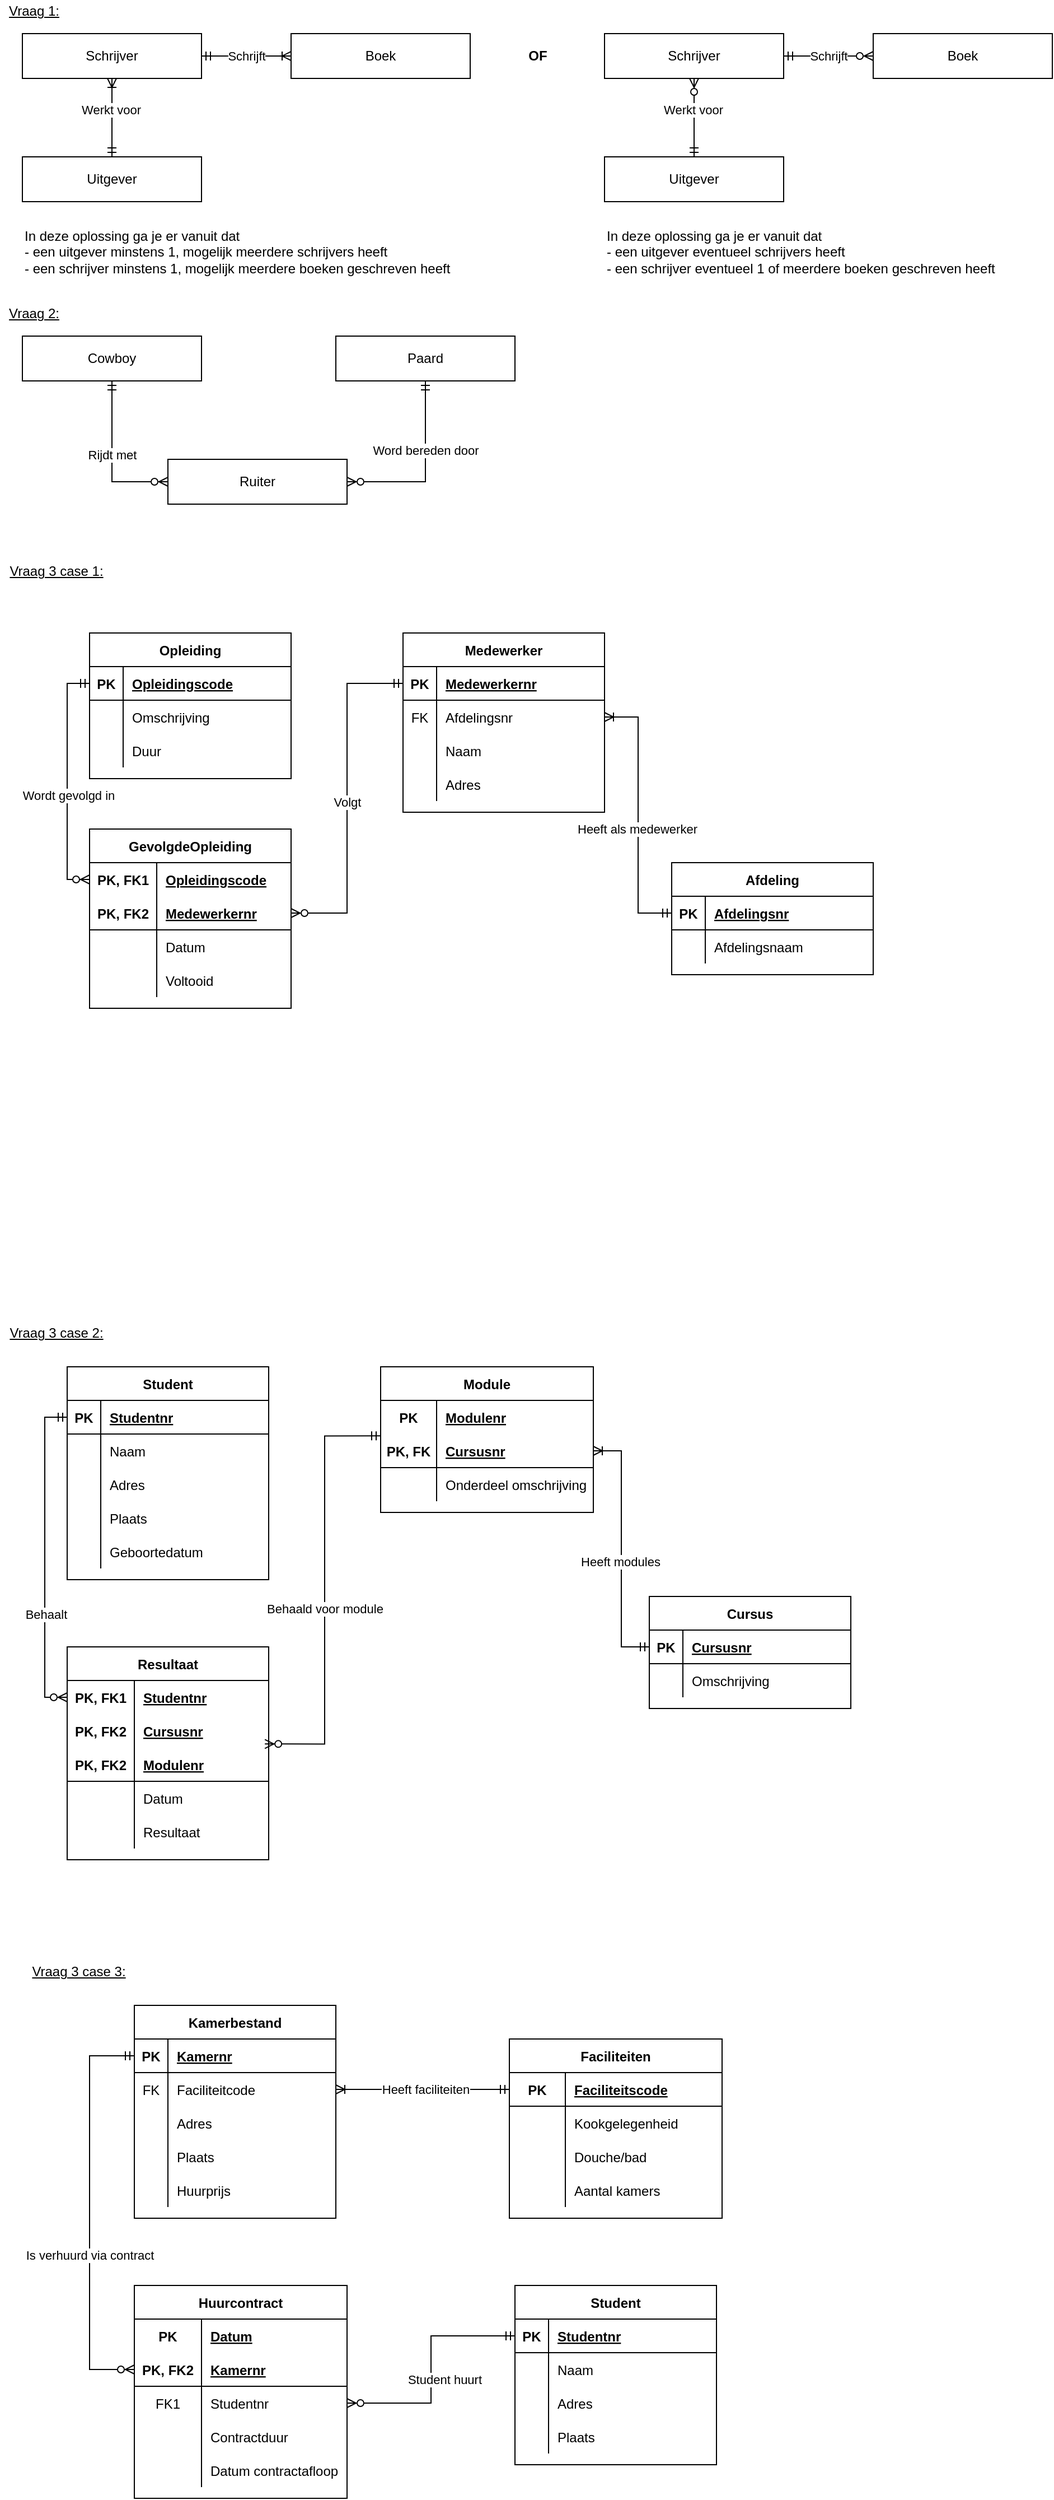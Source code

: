 <mxfile version="13.9.9" type="device"><diagram id="R2lEEEUBdFMjLlhIrx00" name="Page-1"><mxGraphModel dx="1148" dy="567" grid="1" gridSize="10" guides="1" tooltips="1" connect="1" arrows="1" fold="1" page="1" pageScale="1" pageWidth="827" pageHeight="1169" math="0" shadow="0" extFonts="Permanent Marker^https://fonts.googleapis.com/css?family=Permanent+Marker"><root><mxCell id="0"/><mxCell id="1" parent="0"/><mxCell id="2jNXH04NCfbTabxe-P26-4" style="edgeStyle=orthogonalEdgeStyle;rounded=0;orthogonalLoop=1;jettySize=auto;html=1;exitX=0.5;exitY=1;exitDx=0;exitDy=0;entryX=0.5;entryY=0;entryDx=0;entryDy=0;startArrow=ERoneToMany;startFill=0;endArrow=ERmandOne;endFill=0;" parent="1" source="2jNXH04NCfbTabxe-P26-1" target="2jNXH04NCfbTabxe-P26-3" edge="1"><mxGeometry relative="1" as="geometry"/></mxCell><mxCell id="2jNXH04NCfbTabxe-P26-15" value="Werkt voor" style="edgeLabel;html=1;align=center;verticalAlign=middle;resizable=0;points=[];" parent="2jNXH04NCfbTabxe-P26-4" vertex="1" connectable="0"><mxGeometry x="-0.2" y="-1" relative="1" as="geometry"><mxPoint as="offset"/></mxGeometry></mxCell><mxCell id="2jNXH04NCfbTabxe-P26-5" style="edgeStyle=orthogonalEdgeStyle;rounded=0;orthogonalLoop=1;jettySize=auto;html=1;exitX=1;exitY=0.5;exitDx=0;exitDy=0;endArrow=ERoneToMany;endFill=0;startArrow=ERmandOne;startFill=0;" parent="1" source="2jNXH04NCfbTabxe-P26-1" target="2jNXH04NCfbTabxe-P26-2" edge="1"><mxGeometry relative="1" as="geometry"/></mxCell><mxCell id="2jNXH04NCfbTabxe-P26-14" value="Schrijft" style="edgeLabel;html=1;align=center;verticalAlign=middle;resizable=0;points=[];" parent="2jNXH04NCfbTabxe-P26-5" vertex="1" connectable="0"><mxGeometry x="0.25" y="1" relative="1" as="geometry"><mxPoint x="-10" y="1" as="offset"/></mxGeometry></mxCell><mxCell id="2jNXH04NCfbTabxe-P26-1" value="Schrijver" style="whiteSpace=wrap;html=1;align=center;" parent="1" vertex="1"><mxGeometry x="40" y="50" width="160" height="40" as="geometry"/></mxCell><mxCell id="2jNXH04NCfbTabxe-P26-2" value="Boek" style="whiteSpace=wrap;html=1;align=center;" parent="1" vertex="1"><mxGeometry x="280" y="50" width="160" height="40" as="geometry"/></mxCell><mxCell id="2jNXH04NCfbTabxe-P26-3" value="Uitgever" style="whiteSpace=wrap;html=1;align=center;" parent="1" vertex="1"><mxGeometry x="40" y="160" width="160" height="40" as="geometry"/></mxCell><mxCell id="2jNXH04NCfbTabxe-P26-6" value="&lt;u&gt;Vraag 1:&lt;/u&gt;" style="text;html=1;resizable=0;autosize=1;align=center;verticalAlign=middle;points=[];fillColor=none;strokeColor=none;rounded=0;" parent="1" vertex="1"><mxGeometry x="20" y="20" width="60" height="20" as="geometry"/></mxCell><mxCell id="2jNXH04NCfbTabxe-P26-7" value="&lt;u&gt;Vraag 2:&lt;/u&gt;" style="text;html=1;resizable=0;autosize=1;align=center;verticalAlign=middle;points=[];fillColor=none;strokeColor=none;rounded=0;" parent="1" vertex="1"><mxGeometry x="20" y="290" width="60" height="20" as="geometry"/></mxCell><mxCell id="2jNXH04NCfbTabxe-P26-11" style="edgeStyle=orthogonalEdgeStyle;rounded=0;orthogonalLoop=1;jettySize=auto;html=1;exitX=0.5;exitY=1;exitDx=0;exitDy=0;entryX=0;entryY=0.5;entryDx=0;entryDy=0;startArrow=ERmandOne;startFill=0;endArrow=ERzeroToMany;endFill=1;" parent="1" source="2jNXH04NCfbTabxe-P26-8" target="2jNXH04NCfbTabxe-P26-9" edge="1"><mxGeometry relative="1" as="geometry"/></mxCell><mxCell id="2jNXH04NCfbTabxe-P26-16" value="Rijdt met" style="edgeLabel;html=1;align=center;verticalAlign=middle;resizable=0;points=[];" parent="2jNXH04NCfbTabxe-P26-11" vertex="1" connectable="0"><mxGeometry x="-0.057" relative="1" as="geometry"><mxPoint as="offset"/></mxGeometry></mxCell><mxCell id="2jNXH04NCfbTabxe-P26-8" value="Cowboy" style="whiteSpace=wrap;html=1;align=center;" parent="1" vertex="1"><mxGeometry x="40" y="320" width="160" height="40" as="geometry"/></mxCell><mxCell id="2jNXH04NCfbTabxe-P26-9" value="Ruiter" style="whiteSpace=wrap;html=1;align=center;" parent="1" vertex="1"><mxGeometry x="170" y="430" width="160" height="40" as="geometry"/></mxCell><mxCell id="2jNXH04NCfbTabxe-P26-12" style="edgeStyle=orthogonalEdgeStyle;rounded=0;orthogonalLoop=1;jettySize=auto;html=1;exitX=0.5;exitY=1;exitDx=0;exitDy=0;entryX=1;entryY=0.5;entryDx=0;entryDy=0;startArrow=ERmandOne;startFill=0;endArrow=ERzeroToMany;endFill=1;" parent="1" source="2jNXH04NCfbTabxe-P26-10" target="2jNXH04NCfbTabxe-P26-9" edge="1"><mxGeometry relative="1" as="geometry"/></mxCell><mxCell id="2jNXH04NCfbTabxe-P26-17" value="Word bereden door" style="edgeLabel;html=1;align=center;verticalAlign=middle;resizable=0;points=[];" parent="2jNXH04NCfbTabxe-P26-12" vertex="1" connectable="0"><mxGeometry x="-0.225" relative="1" as="geometry"><mxPoint as="offset"/></mxGeometry></mxCell><mxCell id="2jNXH04NCfbTabxe-P26-10" value="Paard" style="whiteSpace=wrap;html=1;align=center;" parent="1" vertex="1"><mxGeometry x="320" y="320" width="160" height="40" as="geometry"/></mxCell><mxCell id="2jNXH04NCfbTabxe-P26-13" value="&lt;u&gt;Vraag 3 case 1:&lt;/u&gt;" style="text;html=1;resizable=0;autosize=1;align=center;verticalAlign=middle;points=[];fillColor=none;strokeColor=none;rounded=0;" parent="1" vertex="1"><mxGeometry x="20" y="520" width="100" height="20" as="geometry"/></mxCell><mxCell id="2jNXH04NCfbTabxe-P26-18" value="Opleiding" style="shape=table;startSize=30;container=1;collapsible=1;childLayout=tableLayout;fixedRows=1;rowLines=0;fontStyle=1;align=center;resizeLast=1;" parent="1" vertex="1"><mxGeometry x="100" y="585" width="180" height="130" as="geometry"/></mxCell><mxCell id="2jNXH04NCfbTabxe-P26-19" value="" style="shape=partialRectangle;collapsible=0;dropTarget=0;pointerEvents=0;fillColor=none;top=0;left=0;bottom=1;right=0;points=[[0,0.5],[1,0.5]];portConstraint=eastwest;" parent="2jNXH04NCfbTabxe-P26-18" vertex="1"><mxGeometry y="30" width="180" height="30" as="geometry"/></mxCell><mxCell id="2jNXH04NCfbTabxe-P26-20" value="PK" style="shape=partialRectangle;connectable=0;fillColor=none;top=0;left=0;bottom=0;right=0;fontStyle=1;overflow=hidden;" parent="2jNXH04NCfbTabxe-P26-19" vertex="1"><mxGeometry width="30" height="30" as="geometry"/></mxCell><mxCell id="2jNXH04NCfbTabxe-P26-21" value="Opleidingscode" style="shape=partialRectangle;connectable=0;fillColor=none;top=0;left=0;bottom=0;right=0;align=left;spacingLeft=6;fontStyle=5;overflow=hidden;" parent="2jNXH04NCfbTabxe-P26-19" vertex="1"><mxGeometry x="30" width="150" height="30" as="geometry"/></mxCell><mxCell id="2jNXH04NCfbTabxe-P26-22" value="" style="shape=partialRectangle;collapsible=0;dropTarget=0;pointerEvents=0;fillColor=none;top=0;left=0;bottom=0;right=0;points=[[0,0.5],[1,0.5]];portConstraint=eastwest;" parent="2jNXH04NCfbTabxe-P26-18" vertex="1"><mxGeometry y="60" width="180" height="30" as="geometry"/></mxCell><mxCell id="2jNXH04NCfbTabxe-P26-23" value="" style="shape=partialRectangle;connectable=0;fillColor=none;top=0;left=0;bottom=0;right=0;editable=1;overflow=hidden;" parent="2jNXH04NCfbTabxe-P26-22" vertex="1"><mxGeometry width="30" height="30" as="geometry"/></mxCell><mxCell id="2jNXH04NCfbTabxe-P26-24" value="Omschrijving" style="shape=partialRectangle;connectable=0;fillColor=none;top=0;left=0;bottom=0;right=0;align=left;spacingLeft=6;overflow=hidden;" parent="2jNXH04NCfbTabxe-P26-22" vertex="1"><mxGeometry x="30" width="150" height="30" as="geometry"/></mxCell><mxCell id="2jNXH04NCfbTabxe-P26-25" value="" style="shape=partialRectangle;collapsible=0;dropTarget=0;pointerEvents=0;fillColor=none;top=0;left=0;bottom=0;right=0;points=[[0,0.5],[1,0.5]];portConstraint=eastwest;" parent="2jNXH04NCfbTabxe-P26-18" vertex="1"><mxGeometry y="90" width="180" height="30" as="geometry"/></mxCell><mxCell id="2jNXH04NCfbTabxe-P26-26" value="" style="shape=partialRectangle;connectable=0;fillColor=none;top=0;left=0;bottom=0;right=0;editable=1;overflow=hidden;" parent="2jNXH04NCfbTabxe-P26-25" vertex="1"><mxGeometry width="30" height="30" as="geometry"/></mxCell><mxCell id="2jNXH04NCfbTabxe-P26-27" value="Duur" style="shape=partialRectangle;connectable=0;fillColor=none;top=0;left=0;bottom=0;right=0;align=left;spacingLeft=6;overflow=hidden;" parent="2jNXH04NCfbTabxe-P26-25" vertex="1"><mxGeometry x="30" width="150" height="30" as="geometry"/></mxCell><mxCell id="2jNXH04NCfbTabxe-P26-31" value="Afdeling" style="shape=table;startSize=30;container=1;collapsible=1;childLayout=tableLayout;fixedRows=1;rowLines=0;fontStyle=1;align=center;resizeLast=1;" parent="1" vertex="1"><mxGeometry x="620" y="790" width="180" height="100" as="geometry"/></mxCell><mxCell id="2jNXH04NCfbTabxe-P26-32" value="" style="shape=partialRectangle;collapsible=0;dropTarget=0;pointerEvents=0;fillColor=none;top=0;left=0;bottom=1;right=0;points=[[0,0.5],[1,0.5]];portConstraint=eastwest;" parent="2jNXH04NCfbTabxe-P26-31" vertex="1"><mxGeometry y="30" width="180" height="30" as="geometry"/></mxCell><mxCell id="2jNXH04NCfbTabxe-P26-33" value="PK" style="shape=partialRectangle;connectable=0;fillColor=none;top=0;left=0;bottom=0;right=0;fontStyle=1;overflow=hidden;" parent="2jNXH04NCfbTabxe-P26-32" vertex="1"><mxGeometry width="30" height="30" as="geometry"/></mxCell><mxCell id="2jNXH04NCfbTabxe-P26-34" value="Afdelingsnr" style="shape=partialRectangle;connectable=0;fillColor=none;top=0;left=0;bottom=0;right=0;align=left;spacingLeft=6;fontStyle=5;overflow=hidden;" parent="2jNXH04NCfbTabxe-P26-32" vertex="1"><mxGeometry x="30" width="150" height="30" as="geometry"/></mxCell><mxCell id="2jNXH04NCfbTabxe-P26-35" value="" style="shape=partialRectangle;collapsible=0;dropTarget=0;pointerEvents=0;fillColor=none;top=0;left=0;bottom=0;right=0;points=[[0,0.5],[1,0.5]];portConstraint=eastwest;" parent="2jNXH04NCfbTabxe-P26-31" vertex="1"><mxGeometry y="60" width="180" height="30" as="geometry"/></mxCell><mxCell id="2jNXH04NCfbTabxe-P26-36" value="" style="shape=partialRectangle;connectable=0;fillColor=none;top=0;left=0;bottom=0;right=0;editable=1;overflow=hidden;" parent="2jNXH04NCfbTabxe-P26-35" vertex="1"><mxGeometry width="30" height="30" as="geometry"/></mxCell><mxCell id="2jNXH04NCfbTabxe-P26-37" value="Afdelingsnaam" style="shape=partialRectangle;connectable=0;fillColor=none;top=0;left=0;bottom=0;right=0;align=left;spacingLeft=6;overflow=hidden;" parent="2jNXH04NCfbTabxe-P26-35" vertex="1"><mxGeometry x="30" width="150" height="30" as="geometry"/></mxCell><mxCell id="2jNXH04NCfbTabxe-P26-44" value="Medewerker" style="shape=table;startSize=30;container=1;collapsible=1;childLayout=tableLayout;fixedRows=1;rowLines=0;fontStyle=1;align=center;resizeLast=1;" parent="1" vertex="1"><mxGeometry x="380" y="585" width="180" height="160" as="geometry"/></mxCell><mxCell id="2jNXH04NCfbTabxe-P26-45" value="" style="shape=partialRectangle;collapsible=0;dropTarget=0;pointerEvents=0;fillColor=none;top=0;left=0;bottom=1;right=0;points=[[0,0.5],[1,0.5]];portConstraint=eastwest;" parent="2jNXH04NCfbTabxe-P26-44" vertex="1"><mxGeometry y="30" width="180" height="30" as="geometry"/></mxCell><mxCell id="2jNXH04NCfbTabxe-P26-46" value="PK" style="shape=partialRectangle;connectable=0;fillColor=none;top=0;left=0;bottom=0;right=0;fontStyle=1;overflow=hidden;" parent="2jNXH04NCfbTabxe-P26-45" vertex="1"><mxGeometry width="30" height="30" as="geometry"/></mxCell><mxCell id="2jNXH04NCfbTabxe-P26-47" value="Medewerkernr" style="shape=partialRectangle;connectable=0;fillColor=none;top=0;left=0;bottom=0;right=0;align=left;spacingLeft=6;fontStyle=5;overflow=hidden;" parent="2jNXH04NCfbTabxe-P26-45" vertex="1"><mxGeometry x="30" width="150" height="30" as="geometry"/></mxCell><mxCell id="2jNXH04NCfbTabxe-P26-54" value="" style="shape=partialRectangle;collapsible=0;dropTarget=0;pointerEvents=0;fillColor=none;top=0;left=0;bottom=0;right=0;points=[[0,0.5],[1,0.5]];portConstraint=eastwest;" parent="2jNXH04NCfbTabxe-P26-44" vertex="1"><mxGeometry y="60" width="180" height="30" as="geometry"/></mxCell><mxCell id="2jNXH04NCfbTabxe-P26-55" value="FK" style="shape=partialRectangle;connectable=0;fillColor=none;top=0;left=0;bottom=0;right=0;editable=1;overflow=hidden;" parent="2jNXH04NCfbTabxe-P26-54" vertex="1"><mxGeometry width="30" height="30" as="geometry"/></mxCell><mxCell id="2jNXH04NCfbTabxe-P26-56" value="Afdelingsnr" style="shape=partialRectangle;connectable=0;fillColor=none;top=0;left=0;bottom=0;right=0;align=left;spacingLeft=6;overflow=hidden;" parent="2jNXH04NCfbTabxe-P26-54" vertex="1"><mxGeometry x="30" width="150" height="30" as="geometry"/></mxCell><mxCell id="2jNXH04NCfbTabxe-P26-48" value="" style="shape=partialRectangle;collapsible=0;dropTarget=0;pointerEvents=0;fillColor=none;top=0;left=0;bottom=0;right=0;points=[[0,0.5],[1,0.5]];portConstraint=eastwest;" parent="2jNXH04NCfbTabxe-P26-44" vertex="1"><mxGeometry y="90" width="180" height="30" as="geometry"/></mxCell><mxCell id="2jNXH04NCfbTabxe-P26-49" value="" style="shape=partialRectangle;connectable=0;fillColor=none;top=0;left=0;bottom=0;right=0;editable=1;overflow=hidden;" parent="2jNXH04NCfbTabxe-P26-48" vertex="1"><mxGeometry width="30" height="30" as="geometry"/></mxCell><mxCell id="2jNXH04NCfbTabxe-P26-50" value="Naam" style="shape=partialRectangle;connectable=0;fillColor=none;top=0;left=0;bottom=0;right=0;align=left;spacingLeft=6;overflow=hidden;" parent="2jNXH04NCfbTabxe-P26-48" vertex="1"><mxGeometry x="30" width="150" height="30" as="geometry"/></mxCell><mxCell id="2jNXH04NCfbTabxe-P26-51" value="" style="shape=partialRectangle;collapsible=0;dropTarget=0;pointerEvents=0;fillColor=none;top=0;left=0;bottom=0;right=0;points=[[0,0.5],[1,0.5]];portConstraint=eastwest;" parent="2jNXH04NCfbTabxe-P26-44" vertex="1"><mxGeometry y="120" width="180" height="30" as="geometry"/></mxCell><mxCell id="2jNXH04NCfbTabxe-P26-52" value="" style="shape=partialRectangle;connectable=0;fillColor=none;top=0;left=0;bottom=0;right=0;editable=1;overflow=hidden;" parent="2jNXH04NCfbTabxe-P26-51" vertex="1"><mxGeometry width="30" height="30" as="geometry"/></mxCell><mxCell id="2jNXH04NCfbTabxe-P26-53" value="Adres" style="shape=partialRectangle;connectable=0;fillColor=none;top=0;left=0;bottom=0;right=0;align=left;spacingLeft=6;overflow=hidden;" parent="2jNXH04NCfbTabxe-P26-51" vertex="1"><mxGeometry x="30" width="150" height="30" as="geometry"/></mxCell><mxCell id="2jNXH04NCfbTabxe-P26-57" value="GevolgdeOpleiding" style="shape=table;startSize=30;container=1;collapsible=1;childLayout=tableLayout;fixedRows=1;rowLines=0;fontStyle=1;align=center;resizeLast=1;" parent="1" vertex="1"><mxGeometry x="100" y="760" width="180" height="160" as="geometry"/></mxCell><mxCell id="2jNXH04NCfbTabxe-P26-61" value="" style="shape=partialRectangle;collapsible=0;dropTarget=0;pointerEvents=0;fillColor=none;top=0;left=0;bottom=0;right=0;points=[[0,0.5],[1,0.5]];portConstraint=eastwest;fontStyle=1" parent="2jNXH04NCfbTabxe-P26-57" vertex="1"><mxGeometry y="30" width="180" height="30" as="geometry"/></mxCell><mxCell id="2jNXH04NCfbTabxe-P26-62" value="PK, FK1" style="shape=partialRectangle;connectable=0;fillColor=none;top=0;left=0;bottom=0;right=0;editable=1;overflow=hidden;fontStyle=1" parent="2jNXH04NCfbTabxe-P26-61" vertex="1"><mxGeometry width="60" height="30" as="geometry"/></mxCell><mxCell id="2jNXH04NCfbTabxe-P26-63" value="Opleidingscode" style="shape=partialRectangle;connectable=0;fillColor=none;top=0;left=0;bottom=0;right=0;align=left;spacingLeft=6;overflow=hidden;fontStyle=5" parent="2jNXH04NCfbTabxe-P26-61" vertex="1"><mxGeometry x="60" width="120" height="30" as="geometry"/></mxCell><mxCell id="2jNXH04NCfbTabxe-P26-58" value="" style="shape=partialRectangle;collapsible=0;dropTarget=0;pointerEvents=0;fillColor=none;top=0;left=0;bottom=1;right=0;points=[[0,0.5],[1,0.5]];portConstraint=eastwest;" parent="2jNXH04NCfbTabxe-P26-57" vertex="1"><mxGeometry y="60" width="180" height="30" as="geometry"/></mxCell><mxCell id="2jNXH04NCfbTabxe-P26-59" value="PK, FK2" style="shape=partialRectangle;connectable=0;fillColor=none;top=0;left=0;bottom=0;right=0;fontStyle=1;overflow=hidden;" parent="2jNXH04NCfbTabxe-P26-58" vertex="1"><mxGeometry width="60" height="30" as="geometry"/></mxCell><mxCell id="2jNXH04NCfbTabxe-P26-60" value="Medewerkernr" style="shape=partialRectangle;connectable=0;fillColor=none;top=0;left=0;bottom=0;right=0;align=left;spacingLeft=6;fontStyle=5;overflow=hidden;" parent="2jNXH04NCfbTabxe-P26-58" vertex="1"><mxGeometry x="60" width="120" height="30" as="geometry"/></mxCell><mxCell id="2jNXH04NCfbTabxe-P26-64" value="" style="shape=partialRectangle;collapsible=0;dropTarget=0;pointerEvents=0;fillColor=none;top=0;left=0;bottom=0;right=0;points=[[0,0.5],[1,0.5]];portConstraint=eastwest;" parent="2jNXH04NCfbTabxe-P26-57" vertex="1"><mxGeometry y="90" width="180" height="30" as="geometry"/></mxCell><mxCell id="2jNXH04NCfbTabxe-P26-65" value="" style="shape=partialRectangle;connectable=0;fillColor=none;top=0;left=0;bottom=0;right=0;editable=1;overflow=hidden;" parent="2jNXH04NCfbTabxe-P26-64" vertex="1"><mxGeometry width="60" height="30" as="geometry"/></mxCell><mxCell id="2jNXH04NCfbTabxe-P26-66" value="Datum" style="shape=partialRectangle;connectable=0;fillColor=none;top=0;left=0;bottom=0;right=0;align=left;spacingLeft=6;overflow=hidden;" parent="2jNXH04NCfbTabxe-P26-64" vertex="1"><mxGeometry x="60" width="120" height="30" as="geometry"/></mxCell><mxCell id="2jNXH04NCfbTabxe-P26-67" value="" style="shape=partialRectangle;collapsible=0;dropTarget=0;pointerEvents=0;fillColor=none;top=0;left=0;bottom=0;right=0;points=[[0,0.5],[1,0.5]];portConstraint=eastwest;" parent="2jNXH04NCfbTabxe-P26-57" vertex="1"><mxGeometry y="120" width="180" height="30" as="geometry"/></mxCell><mxCell id="2jNXH04NCfbTabxe-P26-68" value="" style="shape=partialRectangle;connectable=0;fillColor=none;top=0;left=0;bottom=0;right=0;editable=1;overflow=hidden;" parent="2jNXH04NCfbTabxe-P26-67" vertex="1"><mxGeometry width="60" height="30" as="geometry"/></mxCell><mxCell id="2jNXH04NCfbTabxe-P26-69" value="Voltooid" style="shape=partialRectangle;connectable=0;fillColor=none;top=0;left=0;bottom=0;right=0;align=left;spacingLeft=6;overflow=hidden;" parent="2jNXH04NCfbTabxe-P26-67" vertex="1"><mxGeometry x="60" width="120" height="30" as="geometry"/></mxCell><mxCell id="2jNXH04NCfbTabxe-P26-70" value="&lt;u&gt;Vraag 3 case 2:&lt;/u&gt;" style="text;html=1;resizable=0;autosize=1;align=center;verticalAlign=middle;points=[];fillColor=none;strokeColor=none;rounded=0;" parent="1" vertex="1"><mxGeometry x="20" y="1200" width="100" height="20" as="geometry"/></mxCell><mxCell id="2jNXH04NCfbTabxe-P26-71" style="edgeStyle=orthogonalEdgeStyle;rounded=0;orthogonalLoop=1;jettySize=auto;html=1;entryX=0;entryY=0.5;entryDx=0;entryDy=0;startArrow=ERmandOne;startFill=0;endArrow=ERzeroToMany;endFill=1;exitX=0;exitY=0.5;exitDx=0;exitDy=0;" parent="1" source="2jNXH04NCfbTabxe-P26-19" target="2jNXH04NCfbTabxe-P26-61" edge="1"><mxGeometry relative="1" as="geometry"/></mxCell><mxCell id="2jNXH04NCfbTabxe-P26-72" value="Wordt gevolgd in" style="edgeLabel;html=1;align=center;verticalAlign=middle;resizable=0;points=[];" parent="2jNXH04NCfbTabxe-P26-71" vertex="1" connectable="0"><mxGeometry x="0.116" y="1" relative="1" as="geometry"><mxPoint as="offset"/></mxGeometry></mxCell><mxCell id="2jNXH04NCfbTabxe-P26-73" style="edgeStyle=orthogonalEdgeStyle;rounded=0;orthogonalLoop=1;jettySize=auto;html=1;exitX=0;exitY=0.5;exitDx=0;exitDy=0;entryX=1;entryY=0.5;entryDx=0;entryDy=0;startArrow=ERmandOne;startFill=0;endArrow=ERzeroToMany;endFill=1;" parent="1" source="2jNXH04NCfbTabxe-P26-45" target="2jNXH04NCfbTabxe-P26-58" edge="1"><mxGeometry relative="1" as="geometry"/></mxCell><mxCell id="2jNXH04NCfbTabxe-P26-74" value="Volgt" style="edgeLabel;html=1;align=center;verticalAlign=middle;resizable=0;points=[];" parent="2jNXH04NCfbTabxe-P26-73" vertex="1" connectable="0"><mxGeometry x="0.327" y="1" relative="1" as="geometry"><mxPoint x="-1" y="-47" as="offset"/></mxGeometry></mxCell><mxCell id="2jNXH04NCfbTabxe-P26-75" style="edgeStyle=orthogonalEdgeStyle;rounded=0;orthogonalLoop=1;jettySize=auto;html=1;exitX=0;exitY=0.5;exitDx=0;exitDy=0;entryX=1;entryY=0.5;entryDx=0;entryDy=0;startArrow=ERmandOne;startFill=0;endArrow=ERoneToMany;endFill=0;" parent="1" source="2jNXH04NCfbTabxe-P26-32" target="2jNXH04NCfbTabxe-P26-54" edge="1"><mxGeometry relative="1" as="geometry"/></mxCell><mxCell id="2jNXH04NCfbTabxe-P26-76" value="Heeft als medewerker" style="edgeLabel;html=1;align=center;verticalAlign=middle;resizable=0;points=[];" parent="2jNXH04NCfbTabxe-P26-75" vertex="1" connectable="0"><mxGeometry x="-0.25" y="1" relative="1" as="geometry"><mxPoint y="-17" as="offset"/></mxGeometry></mxCell><mxCell id="2jNXH04NCfbTabxe-P26-77" value="Student" style="shape=table;startSize=30;container=1;collapsible=1;childLayout=tableLayout;fixedRows=1;rowLines=0;fontStyle=1;align=center;resizeLast=1;" parent="1" vertex="1"><mxGeometry x="80" y="1240" width="180" height="190" as="geometry"/></mxCell><mxCell id="2jNXH04NCfbTabxe-P26-78" value="" style="shape=partialRectangle;collapsible=0;dropTarget=0;pointerEvents=0;fillColor=none;top=0;left=0;bottom=1;right=0;points=[[0,0.5],[1,0.5]];portConstraint=eastwest;" parent="2jNXH04NCfbTabxe-P26-77" vertex="1"><mxGeometry y="30" width="180" height="30" as="geometry"/></mxCell><mxCell id="2jNXH04NCfbTabxe-P26-79" value="PK" style="shape=partialRectangle;connectable=0;fillColor=none;top=0;left=0;bottom=0;right=0;fontStyle=1;overflow=hidden;" parent="2jNXH04NCfbTabxe-P26-78" vertex="1"><mxGeometry width="30" height="30" as="geometry"/></mxCell><mxCell id="2jNXH04NCfbTabxe-P26-80" value="Studentnr" style="shape=partialRectangle;connectable=0;fillColor=none;top=0;left=0;bottom=0;right=0;align=left;spacingLeft=6;fontStyle=5;overflow=hidden;" parent="2jNXH04NCfbTabxe-P26-78" vertex="1"><mxGeometry x="30" width="150" height="30" as="geometry"/></mxCell><mxCell id="2jNXH04NCfbTabxe-P26-81" value="" style="shape=partialRectangle;collapsible=0;dropTarget=0;pointerEvents=0;fillColor=none;top=0;left=0;bottom=0;right=0;points=[[0,0.5],[1,0.5]];portConstraint=eastwest;" parent="2jNXH04NCfbTabxe-P26-77" vertex="1"><mxGeometry y="60" width="180" height="30" as="geometry"/></mxCell><mxCell id="2jNXH04NCfbTabxe-P26-82" value="" style="shape=partialRectangle;connectable=0;fillColor=none;top=0;left=0;bottom=0;right=0;editable=1;overflow=hidden;" parent="2jNXH04NCfbTabxe-P26-81" vertex="1"><mxGeometry width="30" height="30" as="geometry"/></mxCell><mxCell id="2jNXH04NCfbTabxe-P26-83" value="Naam" style="shape=partialRectangle;connectable=0;fillColor=none;top=0;left=0;bottom=0;right=0;align=left;spacingLeft=6;overflow=hidden;" parent="2jNXH04NCfbTabxe-P26-81" vertex="1"><mxGeometry x="30" width="150" height="30" as="geometry"/></mxCell><mxCell id="2jNXH04NCfbTabxe-P26-84" value="" style="shape=partialRectangle;collapsible=0;dropTarget=0;pointerEvents=0;fillColor=none;top=0;left=0;bottom=0;right=0;points=[[0,0.5],[1,0.5]];portConstraint=eastwest;" parent="2jNXH04NCfbTabxe-P26-77" vertex="1"><mxGeometry y="90" width="180" height="30" as="geometry"/></mxCell><mxCell id="2jNXH04NCfbTabxe-P26-85" value="" style="shape=partialRectangle;connectable=0;fillColor=none;top=0;left=0;bottom=0;right=0;editable=1;overflow=hidden;" parent="2jNXH04NCfbTabxe-P26-84" vertex="1"><mxGeometry width="30" height="30" as="geometry"/></mxCell><mxCell id="2jNXH04NCfbTabxe-P26-86" value="Adres" style="shape=partialRectangle;connectable=0;fillColor=none;top=0;left=0;bottom=0;right=0;align=left;spacingLeft=6;overflow=hidden;" parent="2jNXH04NCfbTabxe-P26-84" vertex="1"><mxGeometry x="30" width="150" height="30" as="geometry"/></mxCell><mxCell id="2jNXH04NCfbTabxe-P26-126" value="" style="shape=partialRectangle;collapsible=0;dropTarget=0;pointerEvents=0;fillColor=none;top=0;left=0;bottom=0;right=0;points=[[0,0.5],[1,0.5]];portConstraint=eastwest;" parent="2jNXH04NCfbTabxe-P26-77" vertex="1"><mxGeometry y="120" width="180" height="30" as="geometry"/></mxCell><mxCell id="2jNXH04NCfbTabxe-P26-127" value="" style="shape=partialRectangle;connectable=0;fillColor=none;top=0;left=0;bottom=0;right=0;editable=1;overflow=hidden;" parent="2jNXH04NCfbTabxe-P26-126" vertex="1"><mxGeometry width="30" height="30" as="geometry"/></mxCell><mxCell id="2jNXH04NCfbTabxe-P26-128" value="Plaats" style="shape=partialRectangle;connectable=0;fillColor=none;top=0;left=0;bottom=0;right=0;align=left;spacingLeft=6;overflow=hidden;" parent="2jNXH04NCfbTabxe-P26-126" vertex="1"><mxGeometry x="30" width="150" height="30" as="geometry"/></mxCell><mxCell id="2jNXH04NCfbTabxe-P26-129" value="" style="shape=partialRectangle;collapsible=0;dropTarget=0;pointerEvents=0;fillColor=none;top=0;left=0;bottom=0;right=0;points=[[0,0.5],[1,0.5]];portConstraint=eastwest;" parent="2jNXH04NCfbTabxe-P26-77" vertex="1"><mxGeometry y="150" width="180" height="30" as="geometry"/></mxCell><mxCell id="2jNXH04NCfbTabxe-P26-130" value="" style="shape=partialRectangle;connectable=0;fillColor=none;top=0;left=0;bottom=0;right=0;editable=1;overflow=hidden;" parent="2jNXH04NCfbTabxe-P26-129" vertex="1"><mxGeometry width="30" height="30" as="geometry"/></mxCell><mxCell id="2jNXH04NCfbTabxe-P26-131" value="Geboortedatum" style="shape=partialRectangle;connectable=0;fillColor=none;top=0;left=0;bottom=0;right=0;align=left;spacingLeft=6;overflow=hidden;" parent="2jNXH04NCfbTabxe-P26-129" vertex="1"><mxGeometry x="30" width="150" height="30" as="geometry"/></mxCell><mxCell id="2jNXH04NCfbTabxe-P26-87" value="Cursus" style="shape=table;startSize=30;container=1;collapsible=1;childLayout=tableLayout;fixedRows=1;rowLines=0;fontStyle=1;align=center;resizeLast=1;" parent="1" vertex="1"><mxGeometry x="600" y="1445" width="180" height="100" as="geometry"/></mxCell><mxCell id="2jNXH04NCfbTabxe-P26-88" value="" style="shape=partialRectangle;collapsible=0;dropTarget=0;pointerEvents=0;fillColor=none;top=0;left=0;bottom=1;right=0;points=[[0,0.5],[1,0.5]];portConstraint=eastwest;" parent="2jNXH04NCfbTabxe-P26-87" vertex="1"><mxGeometry y="30" width="180" height="30" as="geometry"/></mxCell><mxCell id="2jNXH04NCfbTabxe-P26-89" value="PK" style="shape=partialRectangle;connectable=0;fillColor=none;top=0;left=0;bottom=0;right=0;fontStyle=1;overflow=hidden;" parent="2jNXH04NCfbTabxe-P26-88" vertex="1"><mxGeometry width="30" height="30" as="geometry"/></mxCell><mxCell id="2jNXH04NCfbTabxe-P26-90" value="Cursusnr" style="shape=partialRectangle;connectable=0;fillColor=none;top=0;left=0;bottom=0;right=0;align=left;spacingLeft=6;fontStyle=5;overflow=hidden;" parent="2jNXH04NCfbTabxe-P26-88" vertex="1"><mxGeometry x="30" width="150" height="30" as="geometry"/></mxCell><mxCell id="2jNXH04NCfbTabxe-P26-91" value="" style="shape=partialRectangle;collapsible=0;dropTarget=0;pointerEvents=0;fillColor=none;top=0;left=0;bottom=0;right=0;points=[[0,0.5],[1,0.5]];portConstraint=eastwest;" parent="2jNXH04NCfbTabxe-P26-87" vertex="1"><mxGeometry y="60" width="180" height="30" as="geometry"/></mxCell><mxCell id="2jNXH04NCfbTabxe-P26-92" value="" style="shape=partialRectangle;connectable=0;fillColor=none;top=0;left=0;bottom=0;right=0;editable=1;overflow=hidden;" parent="2jNXH04NCfbTabxe-P26-91" vertex="1"><mxGeometry width="30" height="30" as="geometry"/></mxCell><mxCell id="2jNXH04NCfbTabxe-P26-93" value="Omschrijving" style="shape=partialRectangle;connectable=0;fillColor=none;top=0;left=0;bottom=0;right=0;align=left;spacingLeft=6;overflow=hidden;" parent="2jNXH04NCfbTabxe-P26-91" vertex="1"><mxGeometry x="30" width="150" height="30" as="geometry"/></mxCell><mxCell id="2jNXH04NCfbTabxe-P26-94" value="Module" style="shape=table;startSize=30;container=1;collapsible=1;childLayout=tableLayout;fixedRows=1;rowLines=0;fontStyle=1;align=center;resizeLast=1;" parent="1" vertex="1"><mxGeometry x="360" y="1240" width="190" height="130" as="geometry"/></mxCell><mxCell id="2jNXH04NCfbTabxe-P26-98" value="" style="shape=partialRectangle;collapsible=0;dropTarget=0;pointerEvents=0;fillColor=none;top=0;left=0;bottom=0;right=0;points=[[0,0.5],[1,0.5]];portConstraint=eastwest;" parent="2jNXH04NCfbTabxe-P26-94" vertex="1"><mxGeometry y="30" width="190" height="30" as="geometry"/></mxCell><mxCell id="2jNXH04NCfbTabxe-P26-99" value="PK" style="shape=partialRectangle;connectable=0;fillColor=none;top=0;left=0;bottom=0;right=0;editable=1;overflow=hidden;fontStyle=1" parent="2jNXH04NCfbTabxe-P26-98" vertex="1"><mxGeometry width="50" height="30" as="geometry"/></mxCell><mxCell id="2jNXH04NCfbTabxe-P26-100" value="Modulenr" style="shape=partialRectangle;connectable=0;fillColor=none;top=0;left=0;bottom=0;right=0;align=left;spacingLeft=6;overflow=hidden;fontStyle=5" parent="2jNXH04NCfbTabxe-P26-98" vertex="1"><mxGeometry x="50" width="140" height="30" as="geometry"/></mxCell><mxCell id="2jNXH04NCfbTabxe-P26-95" value="" style="shape=partialRectangle;collapsible=0;dropTarget=0;pointerEvents=0;fillColor=none;top=0;left=0;bottom=1;right=0;points=[[0,0.5],[1,0.5]];portConstraint=eastwest;" parent="2jNXH04NCfbTabxe-P26-94" vertex="1"><mxGeometry y="60" width="190" height="30" as="geometry"/></mxCell><mxCell id="2jNXH04NCfbTabxe-P26-96" value="PK, FK" style="shape=partialRectangle;connectable=0;fillColor=none;top=0;left=0;bottom=0;right=0;fontStyle=1;overflow=hidden;" parent="2jNXH04NCfbTabxe-P26-95" vertex="1"><mxGeometry width="50" height="30" as="geometry"/></mxCell><mxCell id="2jNXH04NCfbTabxe-P26-97" value="Cursusnr" style="shape=partialRectangle;connectable=0;fillColor=none;top=0;left=0;bottom=0;right=0;align=left;spacingLeft=6;fontStyle=5;overflow=hidden;" parent="2jNXH04NCfbTabxe-P26-95" vertex="1"><mxGeometry x="50" width="140" height="30" as="geometry"/></mxCell><mxCell id="2jNXH04NCfbTabxe-P26-101" value="" style="shape=partialRectangle;collapsible=0;dropTarget=0;pointerEvents=0;fillColor=none;top=0;left=0;bottom=0;right=0;points=[[0,0.5],[1,0.5]];portConstraint=eastwest;" parent="2jNXH04NCfbTabxe-P26-94" vertex="1"><mxGeometry y="90" width="190" height="30" as="geometry"/></mxCell><mxCell id="2jNXH04NCfbTabxe-P26-102" value="" style="shape=partialRectangle;connectable=0;fillColor=none;top=0;left=0;bottom=0;right=0;editable=1;overflow=hidden;" parent="2jNXH04NCfbTabxe-P26-101" vertex="1"><mxGeometry width="50" height="30" as="geometry"/></mxCell><mxCell id="2jNXH04NCfbTabxe-P26-103" value="Onderdeel omschrijving" style="shape=partialRectangle;connectable=0;fillColor=none;top=0;left=0;bottom=0;right=0;align=left;spacingLeft=6;overflow=hidden;" parent="2jNXH04NCfbTabxe-P26-101" vertex="1"><mxGeometry x="50" width="140" height="30" as="geometry"/></mxCell><mxCell id="2jNXH04NCfbTabxe-P26-107" value="Resultaat" style="shape=table;startSize=30;container=1;collapsible=1;childLayout=tableLayout;fixedRows=1;rowLines=0;fontStyle=1;align=center;resizeLast=1;" parent="1" vertex="1"><mxGeometry x="80" y="1490" width="180" height="190" as="geometry"/></mxCell><mxCell id="2jNXH04NCfbTabxe-P26-108" value="" style="shape=partialRectangle;collapsible=0;dropTarget=0;pointerEvents=0;fillColor=none;top=0;left=0;bottom=0;right=0;points=[[0,0.5],[1,0.5]];portConstraint=eastwest;fontStyle=1" parent="2jNXH04NCfbTabxe-P26-107" vertex="1"><mxGeometry y="30" width="180" height="30" as="geometry"/></mxCell><mxCell id="2jNXH04NCfbTabxe-P26-109" value="PK, FK1" style="shape=partialRectangle;connectable=0;fillColor=none;top=0;left=0;bottom=0;right=0;editable=1;overflow=hidden;fontStyle=1" parent="2jNXH04NCfbTabxe-P26-108" vertex="1"><mxGeometry width="60" height="30" as="geometry"/></mxCell><mxCell id="2jNXH04NCfbTabxe-P26-110" value="Studentnr" style="shape=partialRectangle;connectable=0;fillColor=none;top=0;left=0;bottom=0;right=0;align=left;spacingLeft=6;overflow=hidden;fontStyle=5" parent="2jNXH04NCfbTabxe-P26-108" vertex="1"><mxGeometry x="60" width="120" height="30" as="geometry"/></mxCell><mxCell id="2jNXH04NCfbTabxe-P26-138" value="" style="shape=partialRectangle;collapsible=0;dropTarget=0;pointerEvents=0;fillColor=none;top=0;left=0;bottom=0;right=0;points=[[0,0.5],[1,0.5]];portConstraint=eastwest;fontStyle=1" parent="2jNXH04NCfbTabxe-P26-107" vertex="1"><mxGeometry y="60" width="180" height="30" as="geometry"/></mxCell><mxCell id="2jNXH04NCfbTabxe-P26-139" value="PK, FK2" style="shape=partialRectangle;connectable=0;fillColor=none;top=0;left=0;bottom=0;right=0;editable=1;overflow=hidden;fontStyle=1" parent="2jNXH04NCfbTabxe-P26-138" vertex="1"><mxGeometry width="60" height="30" as="geometry"/></mxCell><mxCell id="2jNXH04NCfbTabxe-P26-140" value="Cursusnr" style="shape=partialRectangle;connectable=0;fillColor=none;top=0;left=0;bottom=0;right=0;align=left;spacingLeft=6;overflow=hidden;fontStyle=5" parent="2jNXH04NCfbTabxe-P26-138" vertex="1"><mxGeometry x="60" width="120" height="30" as="geometry"/></mxCell><mxCell id="2jNXH04NCfbTabxe-P26-111" value="" style="shape=partialRectangle;collapsible=0;dropTarget=0;pointerEvents=0;fillColor=none;top=0;left=0;bottom=1;right=0;points=[[0,0.5],[1,0.5]];portConstraint=eastwest;" parent="2jNXH04NCfbTabxe-P26-107" vertex="1"><mxGeometry y="90" width="180" height="30" as="geometry"/></mxCell><mxCell id="2jNXH04NCfbTabxe-P26-112" value="PK, FK2" style="shape=partialRectangle;connectable=0;fillColor=none;top=0;left=0;bottom=0;right=0;fontStyle=1;overflow=hidden;" parent="2jNXH04NCfbTabxe-P26-111" vertex="1"><mxGeometry width="60" height="30" as="geometry"/></mxCell><mxCell id="2jNXH04NCfbTabxe-P26-113" value="Modulenr" style="shape=partialRectangle;connectable=0;fillColor=none;top=0;left=0;bottom=0;right=0;align=left;spacingLeft=6;fontStyle=5;overflow=hidden;" parent="2jNXH04NCfbTabxe-P26-111" vertex="1"><mxGeometry x="60" width="120" height="30" as="geometry"/></mxCell><mxCell id="2jNXH04NCfbTabxe-P26-114" value="" style="shape=partialRectangle;collapsible=0;dropTarget=0;pointerEvents=0;fillColor=none;top=0;left=0;bottom=0;right=0;points=[[0,0.5],[1,0.5]];portConstraint=eastwest;" parent="2jNXH04NCfbTabxe-P26-107" vertex="1"><mxGeometry y="120" width="180" height="30" as="geometry"/></mxCell><mxCell id="2jNXH04NCfbTabxe-P26-115" value="" style="shape=partialRectangle;connectable=0;fillColor=none;top=0;left=0;bottom=0;right=0;editable=1;overflow=hidden;" parent="2jNXH04NCfbTabxe-P26-114" vertex="1"><mxGeometry width="60" height="30" as="geometry"/></mxCell><mxCell id="2jNXH04NCfbTabxe-P26-116" value="Datum" style="shape=partialRectangle;connectable=0;fillColor=none;top=0;left=0;bottom=0;right=0;align=left;spacingLeft=6;overflow=hidden;" parent="2jNXH04NCfbTabxe-P26-114" vertex="1"><mxGeometry x="60" width="120" height="30" as="geometry"/></mxCell><mxCell id="2jNXH04NCfbTabxe-P26-117" value="" style="shape=partialRectangle;collapsible=0;dropTarget=0;pointerEvents=0;fillColor=none;top=0;left=0;bottom=0;right=0;points=[[0,0.5],[1,0.5]];portConstraint=eastwest;" parent="2jNXH04NCfbTabxe-P26-107" vertex="1"><mxGeometry y="150" width="180" height="30" as="geometry"/></mxCell><mxCell id="2jNXH04NCfbTabxe-P26-118" value="" style="shape=partialRectangle;connectable=0;fillColor=none;top=0;left=0;bottom=0;right=0;editable=1;overflow=hidden;" parent="2jNXH04NCfbTabxe-P26-117" vertex="1"><mxGeometry width="60" height="30" as="geometry"/></mxCell><mxCell id="2jNXH04NCfbTabxe-P26-119" value="Resultaat" style="shape=partialRectangle;connectable=0;fillColor=none;top=0;left=0;bottom=0;right=0;align=left;spacingLeft=6;overflow=hidden;" parent="2jNXH04NCfbTabxe-P26-117" vertex="1"><mxGeometry x="60" width="120" height="30" as="geometry"/></mxCell><mxCell id="2jNXH04NCfbTabxe-P26-120" style="edgeStyle=orthogonalEdgeStyle;rounded=0;orthogonalLoop=1;jettySize=auto;html=1;entryX=0;entryY=0.5;entryDx=0;entryDy=0;startArrow=ERmandOne;startFill=0;endArrow=ERzeroToMany;endFill=1;exitX=0;exitY=0.5;exitDx=0;exitDy=0;" parent="1" source="2jNXH04NCfbTabxe-P26-78" target="2jNXH04NCfbTabxe-P26-108" edge="1"><mxGeometry relative="1" as="geometry"/></mxCell><mxCell id="2jNXH04NCfbTabxe-P26-121" value="Behaalt" style="edgeLabel;html=1;align=center;verticalAlign=middle;resizable=0;points=[];" parent="2jNXH04NCfbTabxe-P26-120" vertex="1" connectable="0"><mxGeometry x="0.116" y="1" relative="1" as="geometry"><mxPoint y="33.33" as="offset"/></mxGeometry></mxCell><mxCell id="2jNXH04NCfbTabxe-P26-122" style="edgeStyle=orthogonalEdgeStyle;rounded=0;orthogonalLoop=1;jettySize=auto;html=1;exitX=0;exitY=0.056;exitDx=0;exitDy=0;entryX=0.981;entryY=-0.111;entryDx=0;entryDy=0;startArrow=ERmandOne;startFill=0;endArrow=ERzeroToMany;endFill=1;entryPerimeter=0;exitPerimeter=0;" parent="1" source="2jNXH04NCfbTabxe-P26-95" target="2jNXH04NCfbTabxe-P26-111" edge="1"><mxGeometry relative="1" as="geometry"><Array as="points"><mxPoint x="310" y="1302"/><mxPoint x="310" y="1577"/></Array></mxGeometry></mxCell><mxCell id="2jNXH04NCfbTabxe-P26-123" value="Behaald voor module" style="edgeLabel;html=1;align=center;verticalAlign=middle;resizable=0;points=[];" parent="2jNXH04NCfbTabxe-P26-122" vertex="1" connectable="0"><mxGeometry x="0.327" y="1" relative="1" as="geometry"><mxPoint x="-1" y="-47" as="offset"/></mxGeometry></mxCell><mxCell id="2jNXH04NCfbTabxe-P26-124" style="edgeStyle=orthogonalEdgeStyle;rounded=0;orthogonalLoop=1;jettySize=auto;html=1;exitX=0;exitY=0.5;exitDx=0;exitDy=0;entryX=1;entryY=0.5;entryDx=0;entryDy=0;startArrow=ERmandOne;startFill=0;endArrow=ERoneToMany;endFill=0;" parent="1" source="2jNXH04NCfbTabxe-P26-88" target="2jNXH04NCfbTabxe-P26-95" edge="1"><mxGeometry relative="1" as="geometry"/></mxCell><mxCell id="2jNXH04NCfbTabxe-P26-125" value="Heeft modules" style="edgeLabel;html=1;align=center;verticalAlign=middle;resizable=0;points=[];" parent="2jNXH04NCfbTabxe-P26-124" vertex="1" connectable="0"><mxGeometry x="-0.25" y="1" relative="1" as="geometry"><mxPoint y="-17" as="offset"/></mxGeometry></mxCell><mxCell id="2jNXH04NCfbTabxe-P26-141" value="&lt;u&gt;Vraag 3 case 3:&lt;/u&gt;" style="text;html=1;resizable=0;autosize=1;align=center;verticalAlign=middle;points=[];fillColor=none;strokeColor=none;rounded=0;" parent="1" vertex="1"><mxGeometry x="40" y="1770" width="100" height="20" as="geometry"/></mxCell><mxCell id="2jNXH04NCfbTabxe-P26-142" value="Kamerbestand" style="shape=table;startSize=30;container=1;collapsible=1;childLayout=tableLayout;fixedRows=1;rowLines=0;fontStyle=1;align=center;resizeLast=1;" parent="1" vertex="1"><mxGeometry x="140" y="1810" width="180" height="190" as="geometry"/></mxCell><mxCell id="2jNXH04NCfbTabxe-P26-143" value="" style="shape=partialRectangle;collapsible=0;dropTarget=0;pointerEvents=0;fillColor=none;top=0;left=0;bottom=1;right=0;points=[[0,0.5],[1,0.5]];portConstraint=eastwest;" parent="2jNXH04NCfbTabxe-P26-142" vertex="1"><mxGeometry y="30" width="180" height="30" as="geometry"/></mxCell><mxCell id="2jNXH04NCfbTabxe-P26-144" value="PK" style="shape=partialRectangle;connectable=0;fillColor=none;top=0;left=0;bottom=0;right=0;fontStyle=1;overflow=hidden;" parent="2jNXH04NCfbTabxe-P26-143" vertex="1"><mxGeometry width="30" height="30" as="geometry"/></mxCell><mxCell id="2jNXH04NCfbTabxe-P26-145" value="Kamernr" style="shape=partialRectangle;connectable=0;fillColor=none;top=0;left=0;bottom=0;right=0;align=left;spacingLeft=6;fontStyle=5;overflow=hidden;" parent="2jNXH04NCfbTabxe-P26-143" vertex="1"><mxGeometry x="30" width="150" height="30" as="geometry"/></mxCell><mxCell id="2jNXH04NCfbTabxe-P26-146" value="" style="shape=partialRectangle;collapsible=0;dropTarget=0;pointerEvents=0;fillColor=none;top=0;left=0;bottom=0;right=0;points=[[0,0.5],[1,0.5]];portConstraint=eastwest;" parent="2jNXH04NCfbTabxe-P26-142" vertex="1"><mxGeometry y="60" width="180" height="30" as="geometry"/></mxCell><mxCell id="2jNXH04NCfbTabxe-P26-147" value="FK" style="shape=partialRectangle;connectable=0;fillColor=none;top=0;left=0;bottom=0;right=0;editable=1;overflow=hidden;" parent="2jNXH04NCfbTabxe-P26-146" vertex="1"><mxGeometry width="30" height="30" as="geometry"/></mxCell><mxCell id="2jNXH04NCfbTabxe-P26-148" value="Faciliteitcode" style="shape=partialRectangle;connectable=0;fillColor=none;top=0;left=0;bottom=0;right=0;align=left;spacingLeft=6;overflow=hidden;" parent="2jNXH04NCfbTabxe-P26-146" vertex="1"><mxGeometry x="30" width="150" height="30" as="geometry"/></mxCell><mxCell id="2jNXH04NCfbTabxe-P26-149" value="" style="shape=partialRectangle;collapsible=0;dropTarget=0;pointerEvents=0;fillColor=none;top=0;left=0;bottom=0;right=0;points=[[0,0.5],[1,0.5]];portConstraint=eastwest;" parent="2jNXH04NCfbTabxe-P26-142" vertex="1"><mxGeometry y="90" width="180" height="30" as="geometry"/></mxCell><mxCell id="2jNXH04NCfbTabxe-P26-150" value="" style="shape=partialRectangle;connectable=0;fillColor=none;top=0;left=0;bottom=0;right=0;editable=1;overflow=hidden;" parent="2jNXH04NCfbTabxe-P26-149" vertex="1"><mxGeometry width="30" height="30" as="geometry"/></mxCell><mxCell id="2jNXH04NCfbTabxe-P26-151" value="Adres" style="shape=partialRectangle;connectable=0;fillColor=none;top=0;left=0;bottom=0;right=0;align=left;spacingLeft=6;overflow=hidden;" parent="2jNXH04NCfbTabxe-P26-149" vertex="1"><mxGeometry x="30" width="150" height="30" as="geometry"/></mxCell><mxCell id="2jNXH04NCfbTabxe-P26-152" value="" style="shape=partialRectangle;collapsible=0;dropTarget=0;pointerEvents=0;fillColor=none;top=0;left=0;bottom=0;right=0;points=[[0,0.5],[1,0.5]];portConstraint=eastwest;" parent="2jNXH04NCfbTabxe-P26-142" vertex="1"><mxGeometry y="120" width="180" height="30" as="geometry"/></mxCell><mxCell id="2jNXH04NCfbTabxe-P26-153" value="" style="shape=partialRectangle;connectable=0;fillColor=none;top=0;left=0;bottom=0;right=0;editable=1;overflow=hidden;" parent="2jNXH04NCfbTabxe-P26-152" vertex="1"><mxGeometry width="30" height="30" as="geometry"/></mxCell><mxCell id="2jNXH04NCfbTabxe-P26-154" value="Plaats" style="shape=partialRectangle;connectable=0;fillColor=none;top=0;left=0;bottom=0;right=0;align=left;spacingLeft=6;overflow=hidden;" parent="2jNXH04NCfbTabxe-P26-152" vertex="1"><mxGeometry x="30" width="150" height="30" as="geometry"/></mxCell><mxCell id="2jNXH04NCfbTabxe-P26-155" value="" style="shape=partialRectangle;collapsible=0;dropTarget=0;pointerEvents=0;fillColor=none;top=0;left=0;bottom=0;right=0;points=[[0,0.5],[1,0.5]];portConstraint=eastwest;" parent="2jNXH04NCfbTabxe-P26-142" vertex="1"><mxGeometry y="150" width="180" height="30" as="geometry"/></mxCell><mxCell id="2jNXH04NCfbTabxe-P26-156" value="" style="shape=partialRectangle;connectable=0;fillColor=none;top=0;left=0;bottom=0;right=0;editable=1;overflow=hidden;" parent="2jNXH04NCfbTabxe-P26-155" vertex="1"><mxGeometry width="30" height="30" as="geometry"/></mxCell><mxCell id="2jNXH04NCfbTabxe-P26-157" value="Huurprijs" style="shape=partialRectangle;connectable=0;fillColor=none;top=0;left=0;bottom=0;right=0;align=left;spacingLeft=6;overflow=hidden;" parent="2jNXH04NCfbTabxe-P26-155" vertex="1"><mxGeometry x="30" width="150" height="30" as="geometry"/></mxCell><mxCell id="2jNXH04NCfbTabxe-P26-158" value="Student" style="shape=table;startSize=30;container=1;collapsible=1;childLayout=tableLayout;fixedRows=1;rowLines=0;fontStyle=1;align=center;resizeLast=1;" parent="1" vertex="1"><mxGeometry x="480" y="2060" width="180" height="160" as="geometry"/></mxCell><mxCell id="2jNXH04NCfbTabxe-P26-159" value="" style="shape=partialRectangle;collapsible=0;dropTarget=0;pointerEvents=0;fillColor=none;top=0;left=0;bottom=1;right=0;points=[[0,0.5],[1,0.5]];portConstraint=eastwest;" parent="2jNXH04NCfbTabxe-P26-158" vertex="1"><mxGeometry y="30" width="180" height="30" as="geometry"/></mxCell><mxCell id="2jNXH04NCfbTabxe-P26-160" value="PK" style="shape=partialRectangle;connectable=0;fillColor=none;top=0;left=0;bottom=0;right=0;fontStyle=1;overflow=hidden;" parent="2jNXH04NCfbTabxe-P26-159" vertex="1"><mxGeometry width="30" height="30" as="geometry"/></mxCell><mxCell id="2jNXH04NCfbTabxe-P26-161" value="Studentnr" style="shape=partialRectangle;connectable=0;fillColor=none;top=0;left=0;bottom=0;right=0;align=left;spacingLeft=6;fontStyle=5;overflow=hidden;" parent="2jNXH04NCfbTabxe-P26-159" vertex="1"><mxGeometry x="30" width="150" height="30" as="geometry"/></mxCell><mxCell id="2jNXH04NCfbTabxe-P26-162" value="" style="shape=partialRectangle;collapsible=0;dropTarget=0;pointerEvents=0;fillColor=none;top=0;left=0;bottom=0;right=0;points=[[0,0.5],[1,0.5]];portConstraint=eastwest;" parent="2jNXH04NCfbTabxe-P26-158" vertex="1"><mxGeometry y="60" width="180" height="30" as="geometry"/></mxCell><mxCell id="2jNXH04NCfbTabxe-P26-163" value="" style="shape=partialRectangle;connectable=0;fillColor=none;top=0;left=0;bottom=0;right=0;editable=1;overflow=hidden;" parent="2jNXH04NCfbTabxe-P26-162" vertex="1"><mxGeometry width="30" height="30" as="geometry"/></mxCell><mxCell id="2jNXH04NCfbTabxe-P26-164" value="Naam" style="shape=partialRectangle;connectable=0;fillColor=none;top=0;left=0;bottom=0;right=0;align=left;spacingLeft=6;overflow=hidden;" parent="2jNXH04NCfbTabxe-P26-162" vertex="1"><mxGeometry x="30" width="150" height="30" as="geometry"/></mxCell><mxCell id="2jNXH04NCfbTabxe-P26-206" value="" style="shape=partialRectangle;collapsible=0;dropTarget=0;pointerEvents=0;fillColor=none;top=0;left=0;bottom=0;right=0;points=[[0,0.5],[1,0.5]];portConstraint=eastwest;" parent="2jNXH04NCfbTabxe-P26-158" vertex="1"><mxGeometry y="90" width="180" height="30" as="geometry"/></mxCell><mxCell id="2jNXH04NCfbTabxe-P26-207" value="" style="shape=partialRectangle;connectable=0;fillColor=none;top=0;left=0;bottom=0;right=0;editable=1;overflow=hidden;" parent="2jNXH04NCfbTabxe-P26-206" vertex="1"><mxGeometry width="30" height="30" as="geometry"/></mxCell><mxCell id="2jNXH04NCfbTabxe-P26-208" value="Adres" style="shape=partialRectangle;connectable=0;fillColor=none;top=0;left=0;bottom=0;right=0;align=left;spacingLeft=6;overflow=hidden;" parent="2jNXH04NCfbTabxe-P26-206" vertex="1"><mxGeometry x="30" width="150" height="30" as="geometry"/></mxCell><mxCell id="2jNXH04NCfbTabxe-P26-209" value="" style="shape=partialRectangle;collapsible=0;dropTarget=0;pointerEvents=0;fillColor=none;top=0;left=0;bottom=0;right=0;points=[[0,0.5],[1,0.5]];portConstraint=eastwest;" parent="2jNXH04NCfbTabxe-P26-158" vertex="1"><mxGeometry y="120" width="180" height="30" as="geometry"/></mxCell><mxCell id="2jNXH04NCfbTabxe-P26-210" value="" style="shape=partialRectangle;connectable=0;fillColor=none;top=0;left=0;bottom=0;right=0;editable=1;overflow=hidden;" parent="2jNXH04NCfbTabxe-P26-209" vertex="1"><mxGeometry width="30" height="30" as="geometry"/></mxCell><mxCell id="2jNXH04NCfbTabxe-P26-211" value="Plaats" style="shape=partialRectangle;connectable=0;fillColor=none;top=0;left=0;bottom=0;right=0;align=left;spacingLeft=6;overflow=hidden;" parent="2jNXH04NCfbTabxe-P26-209" vertex="1"><mxGeometry x="30" width="150" height="30" as="geometry"/></mxCell><mxCell id="2jNXH04NCfbTabxe-P26-165" value="Faciliteiten" style="shape=table;startSize=30;container=1;collapsible=1;childLayout=tableLayout;fixedRows=1;rowLines=0;fontStyle=1;align=center;resizeLast=1;" parent="1" vertex="1"><mxGeometry x="475" y="1840" width="190" height="160" as="geometry"/></mxCell><mxCell id="2jNXH04NCfbTabxe-P26-200" value="" style="shape=partialRectangle;collapsible=0;dropTarget=0;pointerEvents=0;fillColor=none;top=0;left=0;bottom=1;right=0;points=[[0,0.5],[1,0.5]];portConstraint=eastwest;" parent="2jNXH04NCfbTabxe-P26-165" vertex="1"><mxGeometry y="30" width="190" height="30" as="geometry"/></mxCell><mxCell id="2jNXH04NCfbTabxe-P26-201" value="PK" style="shape=partialRectangle;connectable=0;fillColor=none;top=0;left=0;bottom=0;right=0;fontStyle=1;overflow=hidden;" parent="2jNXH04NCfbTabxe-P26-200" vertex="1"><mxGeometry width="50" height="30" as="geometry"/></mxCell><mxCell id="2jNXH04NCfbTabxe-P26-202" value="Faciliteitscode" style="shape=partialRectangle;connectable=0;fillColor=none;top=0;left=0;bottom=0;right=0;align=left;spacingLeft=6;fontStyle=5;overflow=hidden;" parent="2jNXH04NCfbTabxe-P26-200" vertex="1"><mxGeometry x="50" width="140" height="30" as="geometry"/></mxCell><mxCell id="2jNXH04NCfbTabxe-P26-172" value="" style="shape=partialRectangle;collapsible=0;dropTarget=0;pointerEvents=0;fillColor=none;top=0;left=0;bottom=0;right=0;points=[[0,0.5],[1,0.5]];portConstraint=eastwest;" parent="2jNXH04NCfbTabxe-P26-165" vertex="1"><mxGeometry y="60" width="190" height="30" as="geometry"/></mxCell><mxCell id="2jNXH04NCfbTabxe-P26-173" value="" style="shape=partialRectangle;connectable=0;fillColor=none;top=0;left=0;bottom=0;right=0;editable=1;overflow=hidden;" parent="2jNXH04NCfbTabxe-P26-172" vertex="1"><mxGeometry width="50" height="30" as="geometry"/></mxCell><mxCell id="2jNXH04NCfbTabxe-P26-174" value="Kookgelegenheid" style="shape=partialRectangle;connectable=0;fillColor=none;top=0;left=0;bottom=0;right=0;align=left;spacingLeft=6;overflow=hidden;" parent="2jNXH04NCfbTabxe-P26-172" vertex="1"><mxGeometry x="50" width="140" height="30" as="geometry"/></mxCell><mxCell id="2jNXH04NCfbTabxe-P26-197" value="" style="shape=partialRectangle;collapsible=0;dropTarget=0;pointerEvents=0;fillColor=none;top=0;left=0;bottom=0;right=0;points=[[0,0.5],[1,0.5]];portConstraint=eastwest;" parent="2jNXH04NCfbTabxe-P26-165" vertex="1"><mxGeometry y="90" width="190" height="30" as="geometry"/></mxCell><mxCell id="2jNXH04NCfbTabxe-P26-198" value="" style="shape=partialRectangle;connectable=0;fillColor=none;top=0;left=0;bottom=0;right=0;editable=1;overflow=hidden;" parent="2jNXH04NCfbTabxe-P26-197" vertex="1"><mxGeometry width="50" height="30" as="geometry"/></mxCell><mxCell id="2jNXH04NCfbTabxe-P26-199" value="Douche/bad" style="shape=partialRectangle;connectable=0;fillColor=none;top=0;left=0;bottom=0;right=0;align=left;spacingLeft=6;overflow=hidden;" parent="2jNXH04NCfbTabxe-P26-197" vertex="1"><mxGeometry x="50" width="140" height="30" as="geometry"/></mxCell><mxCell id="2jNXH04NCfbTabxe-P26-203" value="" style="shape=partialRectangle;collapsible=0;dropTarget=0;pointerEvents=0;fillColor=none;top=0;left=0;bottom=0;right=0;points=[[0,0.5],[1,0.5]];portConstraint=eastwest;" parent="2jNXH04NCfbTabxe-P26-165" vertex="1"><mxGeometry y="120" width="190" height="30" as="geometry"/></mxCell><mxCell id="2jNXH04NCfbTabxe-P26-204" value="" style="shape=partialRectangle;connectable=0;fillColor=none;top=0;left=0;bottom=0;right=0;editable=1;overflow=hidden;" parent="2jNXH04NCfbTabxe-P26-203" vertex="1"><mxGeometry width="50" height="30" as="geometry"/></mxCell><mxCell id="2jNXH04NCfbTabxe-P26-205" value="Aantal kamers" style="shape=partialRectangle;connectable=0;fillColor=none;top=0;left=0;bottom=0;right=0;align=left;spacingLeft=6;overflow=hidden;" parent="2jNXH04NCfbTabxe-P26-203" vertex="1"><mxGeometry x="50" width="140" height="30" as="geometry"/></mxCell><mxCell id="2jNXH04NCfbTabxe-P26-175" value="Huurcontract" style="shape=table;startSize=30;container=1;collapsible=1;childLayout=tableLayout;fixedRows=1;rowLines=0;fontStyle=1;align=center;resizeLast=1;" parent="1" vertex="1"><mxGeometry x="140" y="2060" width="190" height="190" as="geometry"/></mxCell><mxCell id="2jNXH04NCfbTabxe-P26-188" value="" style="shape=partialRectangle;collapsible=0;dropTarget=0;pointerEvents=0;fillColor=none;top=0;left=0;bottom=0;right=0;points=[[0,0.5],[1,0.5]];portConstraint=eastwest;" parent="2jNXH04NCfbTabxe-P26-175" vertex="1"><mxGeometry y="30" width="190" height="30" as="geometry"/></mxCell><mxCell id="2jNXH04NCfbTabxe-P26-189" value="PK" style="shape=partialRectangle;connectable=0;fillColor=none;top=0;left=0;bottom=0;right=0;editable=1;overflow=hidden;fontStyle=1" parent="2jNXH04NCfbTabxe-P26-188" vertex="1"><mxGeometry width="60" height="30" as="geometry"/></mxCell><mxCell id="2jNXH04NCfbTabxe-P26-190" value="Datum" style="shape=partialRectangle;connectable=0;fillColor=none;top=0;left=0;bottom=0;right=0;align=left;spacingLeft=6;overflow=hidden;fontStyle=5" parent="2jNXH04NCfbTabxe-P26-188" vertex="1"><mxGeometry x="60" width="130" height="30" as="geometry"/></mxCell><mxCell id="2jNXH04NCfbTabxe-P26-182" value="" style="shape=partialRectangle;collapsible=0;dropTarget=0;pointerEvents=0;fillColor=none;top=0;left=0;bottom=1;right=0;points=[[0,0.5],[1,0.5]];portConstraint=eastwest;" parent="2jNXH04NCfbTabxe-P26-175" vertex="1"><mxGeometry y="60" width="190" height="30" as="geometry"/></mxCell><mxCell id="2jNXH04NCfbTabxe-P26-183" value="PK, FK2" style="shape=partialRectangle;connectable=0;fillColor=none;top=0;left=0;bottom=0;right=0;fontStyle=1;overflow=hidden;" parent="2jNXH04NCfbTabxe-P26-182" vertex="1"><mxGeometry width="60" height="30" as="geometry"/></mxCell><mxCell id="2jNXH04NCfbTabxe-P26-184" value="Kamernr" style="shape=partialRectangle;connectable=0;fillColor=none;top=0;left=0;bottom=0;right=0;align=left;spacingLeft=6;fontStyle=5;overflow=hidden;" parent="2jNXH04NCfbTabxe-P26-182" vertex="1"><mxGeometry x="60" width="130" height="30" as="geometry"/></mxCell><mxCell id="2jNXH04NCfbTabxe-P26-176" value="" style="shape=partialRectangle;collapsible=0;dropTarget=0;pointerEvents=0;fillColor=none;top=0;left=0;bottom=0;right=0;points=[[0,0.5],[1,0.5]];portConstraint=eastwest;fontStyle=1" parent="2jNXH04NCfbTabxe-P26-175" vertex="1"><mxGeometry y="90" width="190" height="30" as="geometry"/></mxCell><mxCell id="2jNXH04NCfbTabxe-P26-177" value="FK1" style="shape=partialRectangle;connectable=0;fillColor=none;top=0;left=0;bottom=0;right=0;editable=1;overflow=hidden;fontStyle=0" parent="2jNXH04NCfbTabxe-P26-176" vertex="1"><mxGeometry width="60" height="30" as="geometry"/></mxCell><mxCell id="2jNXH04NCfbTabxe-P26-178" value="Studentnr" style="shape=partialRectangle;connectable=0;fillColor=none;top=0;left=0;bottom=0;right=0;align=left;spacingLeft=6;overflow=hidden;fontStyle=0" parent="2jNXH04NCfbTabxe-P26-176" vertex="1"><mxGeometry x="60" width="130" height="30" as="geometry"/></mxCell><mxCell id="2jNXH04NCfbTabxe-P26-185" value="" style="shape=partialRectangle;collapsible=0;dropTarget=0;pointerEvents=0;fillColor=none;top=0;left=0;bottom=0;right=0;points=[[0,0.5],[1,0.5]];portConstraint=eastwest;" parent="2jNXH04NCfbTabxe-P26-175" vertex="1"><mxGeometry y="120" width="190" height="30" as="geometry"/></mxCell><mxCell id="2jNXH04NCfbTabxe-P26-186" value="" style="shape=partialRectangle;connectable=0;fillColor=none;top=0;left=0;bottom=0;right=0;editable=1;overflow=hidden;" parent="2jNXH04NCfbTabxe-P26-185" vertex="1"><mxGeometry width="60" height="30" as="geometry"/></mxCell><mxCell id="2jNXH04NCfbTabxe-P26-187" value="Contractduur" style="shape=partialRectangle;connectable=0;fillColor=none;top=0;left=0;bottom=0;right=0;align=left;spacingLeft=6;overflow=hidden;" parent="2jNXH04NCfbTabxe-P26-185" vertex="1"><mxGeometry x="60" width="130" height="30" as="geometry"/></mxCell><mxCell id="Lkc40UDhpKoknytIh744-2" value="" style="shape=partialRectangle;collapsible=0;dropTarget=0;pointerEvents=0;fillColor=none;top=0;left=0;bottom=0;right=0;points=[[0,0.5],[1,0.5]];portConstraint=eastwest;" vertex="1" parent="2jNXH04NCfbTabxe-P26-175"><mxGeometry y="150" width="190" height="30" as="geometry"/></mxCell><mxCell id="Lkc40UDhpKoknytIh744-3" value="" style="shape=partialRectangle;connectable=0;fillColor=none;top=0;left=0;bottom=0;right=0;editable=1;overflow=hidden;" vertex="1" parent="Lkc40UDhpKoknytIh744-2"><mxGeometry width="60" height="30" as="geometry"/></mxCell><mxCell id="Lkc40UDhpKoknytIh744-4" value="Datum contractafloop" style="shape=partialRectangle;connectable=0;fillColor=none;top=0;left=0;bottom=0;right=0;align=left;spacingLeft=6;overflow=hidden;" vertex="1" parent="Lkc40UDhpKoknytIh744-2"><mxGeometry x="60" width="130" height="30" as="geometry"/></mxCell><mxCell id="2jNXH04NCfbTabxe-P26-191" style="edgeStyle=orthogonalEdgeStyle;rounded=0;orthogonalLoop=1;jettySize=auto;html=1;entryX=0;entryY=0.5;entryDx=0;entryDy=0;startArrow=ERmandOne;startFill=0;endArrow=ERzeroToMany;endFill=1;exitX=0;exitY=0.5;exitDx=0;exitDy=0;" parent="1" source="2jNXH04NCfbTabxe-P26-143" target="2jNXH04NCfbTabxe-P26-182" edge="1"><mxGeometry relative="1" as="geometry"><Array as="points"><mxPoint x="100" y="1855"/><mxPoint x="100" y="2135"/></Array></mxGeometry></mxCell><mxCell id="2jNXH04NCfbTabxe-P26-192" value="Is verhuurd via contract" style="edgeLabel;html=1;align=center;verticalAlign=middle;resizable=0;points=[];" parent="2jNXH04NCfbTabxe-P26-191" vertex="1" connectable="0"><mxGeometry x="0.116" y="1" relative="1" as="geometry"><mxPoint x="-1" y="16.67" as="offset"/></mxGeometry></mxCell><mxCell id="2jNXH04NCfbTabxe-P26-212" style="edgeStyle=orthogonalEdgeStyle;rounded=0;orthogonalLoop=1;jettySize=auto;html=1;exitX=0;exitY=0.5;exitDx=0;exitDy=0;entryX=1;entryY=0.5;entryDx=0;entryDy=0;startArrow=ERmandOne;startFill=0;endArrow=ERzeroToMany;endFill=1;" parent="1" source="2jNXH04NCfbTabxe-P26-159" target="2jNXH04NCfbTabxe-P26-176" edge="1"><mxGeometry relative="1" as="geometry"/></mxCell><mxCell id="2jNXH04NCfbTabxe-P26-213" value="Student huurt" style="edgeLabel;html=1;align=center;verticalAlign=middle;resizable=0;points=[];" parent="2jNXH04NCfbTabxe-P26-212" vertex="1" connectable="0"><mxGeometry x="0.087" relative="1" as="geometry"><mxPoint x="11.67" as="offset"/></mxGeometry></mxCell><mxCell id="2jNXH04NCfbTabxe-P26-214" style="edgeStyle=orthogonalEdgeStyle;rounded=0;orthogonalLoop=1;jettySize=auto;html=1;exitX=0;exitY=0.5;exitDx=0;exitDy=0;entryX=1;entryY=0.5;entryDx=0;entryDy=0;startArrow=ERmandOne;startFill=0;endArrow=ERoneToMany;endFill=0;" parent="1" source="2jNXH04NCfbTabxe-P26-200" target="2jNXH04NCfbTabxe-P26-146" edge="1"><mxGeometry relative="1" as="geometry"/></mxCell><mxCell id="2jNXH04NCfbTabxe-P26-215" value="Heeft faciliteiten" style="edgeLabel;html=1;align=center;verticalAlign=middle;resizable=0;points=[];" parent="2jNXH04NCfbTabxe-P26-214" vertex="1" connectable="0"><mxGeometry x="-0.237" y="1" relative="1" as="geometry"><mxPoint x="-15.83" y="-1" as="offset"/></mxGeometry></mxCell><mxCell id="2jNXH04NCfbTabxe-P26-216" style="edgeStyle=orthogonalEdgeStyle;rounded=0;orthogonalLoop=1;jettySize=auto;html=1;exitX=0.5;exitY=1;exitDx=0;exitDy=0;entryX=0.5;entryY=0;entryDx=0;entryDy=0;startArrow=ERzeroToMany;startFill=1;endArrow=ERmandOne;endFill=0;" parent="1" source="2jNXH04NCfbTabxe-P26-220" target="2jNXH04NCfbTabxe-P26-222" edge="1"><mxGeometry relative="1" as="geometry"/></mxCell><mxCell id="2jNXH04NCfbTabxe-P26-217" value="Werkt voor" style="edgeLabel;html=1;align=center;verticalAlign=middle;resizable=0;points=[];" parent="2jNXH04NCfbTabxe-P26-216" vertex="1" connectable="0"><mxGeometry x="-0.2" y="-1" relative="1" as="geometry"><mxPoint as="offset"/></mxGeometry></mxCell><mxCell id="2jNXH04NCfbTabxe-P26-218" style="edgeStyle=orthogonalEdgeStyle;rounded=0;orthogonalLoop=1;jettySize=auto;html=1;exitX=1;exitY=0.5;exitDx=0;exitDy=0;endArrow=ERzeroToMany;endFill=1;startArrow=ERmandOne;startFill=0;" parent="1" source="2jNXH04NCfbTabxe-P26-220" target="2jNXH04NCfbTabxe-P26-221" edge="1"><mxGeometry relative="1" as="geometry"/></mxCell><mxCell id="2jNXH04NCfbTabxe-P26-219" value="Schrijft" style="edgeLabel;html=1;align=center;verticalAlign=middle;resizable=0;points=[];" parent="2jNXH04NCfbTabxe-P26-218" vertex="1" connectable="0"><mxGeometry x="0.25" y="1" relative="1" as="geometry"><mxPoint x="-10" y="1" as="offset"/></mxGeometry></mxCell><mxCell id="2jNXH04NCfbTabxe-P26-220" value="Schrijver" style="whiteSpace=wrap;html=1;align=center;" parent="1" vertex="1"><mxGeometry x="560" y="50" width="160" height="40" as="geometry"/></mxCell><mxCell id="2jNXH04NCfbTabxe-P26-221" value="Boek" style="whiteSpace=wrap;html=1;align=center;" parent="1" vertex="1"><mxGeometry x="800" y="50" width="160" height="40" as="geometry"/></mxCell><mxCell id="2jNXH04NCfbTabxe-P26-222" value="Uitgever" style="whiteSpace=wrap;html=1;align=center;" parent="1" vertex="1"><mxGeometry x="560" y="160" width="160" height="40" as="geometry"/></mxCell><mxCell id="2jNXH04NCfbTabxe-P26-223" value="&lt;b&gt;OF&lt;/b&gt;" style="text;html=1;resizable=0;autosize=1;align=center;verticalAlign=middle;points=[];fillColor=none;strokeColor=none;rounded=0;" parent="1" vertex="1"><mxGeometry x="485" y="60" width="30" height="20" as="geometry"/></mxCell><mxCell id="2jNXH04NCfbTabxe-P26-224" value="In deze oplossing ga je er vanuit dat &lt;br&gt;&lt;div&gt;&lt;span&gt;- een uitgever eventueel schrijvers heeft&lt;br&gt;- een schrijver eventueel 1 of meerdere boeken geschreven heeft&lt;/span&gt;&lt;/div&gt;" style="text;html=1;resizable=0;autosize=1;align=left;verticalAlign=middle;points=[];fillColor=none;strokeColor=none;rounded=0;" parent="1" vertex="1"><mxGeometry x="560" y="220" width="360" height="50" as="geometry"/></mxCell><mxCell id="2jNXH04NCfbTabxe-P26-225" value="In deze oplossing ga je er vanuit dat &lt;br&gt;&lt;div&gt;&lt;span&gt;- een uitgever minstens 1, mogelijk meerdere schrijvers heeft&lt;br&gt;- een schrijver minstens 1, mogelijk meerdere boeken geschreven heeft&lt;/span&gt;&lt;/div&gt;" style="text;html=1;resizable=0;autosize=1;align=left;verticalAlign=middle;points=[];fillColor=none;strokeColor=none;rounded=0;" parent="1" vertex="1"><mxGeometry x="40" y="220" width="400" height="50" as="geometry"/></mxCell></root></mxGraphModel></diagram></mxfile>